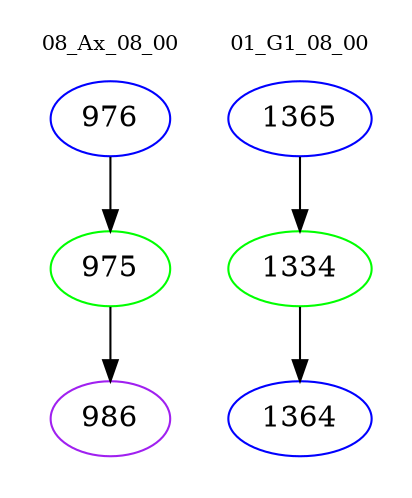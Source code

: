 digraph{
subgraph cluster_0 {
color = white
label = "08_Ax_08_00";
fontsize=10;
T0_976 [label="976", color="blue"]
T0_976 -> T0_975 [color="black"]
T0_975 [label="975", color="green"]
T0_975 -> T0_986 [color="black"]
T0_986 [label="986", color="purple"]
}
subgraph cluster_1 {
color = white
label = "01_G1_08_00";
fontsize=10;
T1_1365 [label="1365", color="blue"]
T1_1365 -> T1_1334 [color="black"]
T1_1334 [label="1334", color="green"]
T1_1334 -> T1_1364 [color="black"]
T1_1364 [label="1364", color="blue"]
}
}
